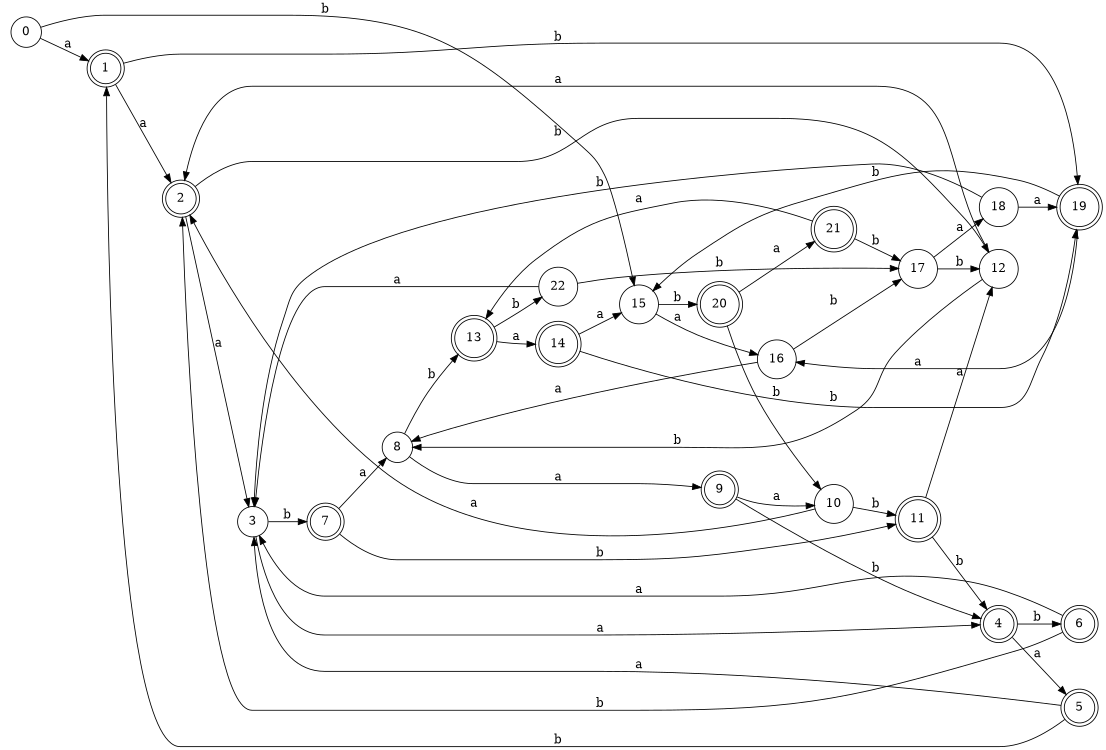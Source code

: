 digraph n19_8 {
__start0 [label="" shape="none"];

rankdir=LR;
size="8,5";

s0 [style="filled", color="black", fillcolor="white" shape="circle", label="0"];
s1 [style="rounded,filled", color="black", fillcolor="white" shape="doublecircle", label="1"];
s2 [style="rounded,filled", color="black", fillcolor="white" shape="doublecircle", label="2"];
s3 [style="filled", color="black", fillcolor="white" shape="circle", label="3"];
s4 [style="rounded,filled", color="black", fillcolor="white" shape="doublecircle", label="4"];
s5 [style="rounded,filled", color="black", fillcolor="white" shape="doublecircle", label="5"];
s6 [style="rounded,filled", color="black", fillcolor="white" shape="doublecircle", label="6"];
s7 [style="rounded,filled", color="black", fillcolor="white" shape="doublecircle", label="7"];
s8 [style="filled", color="black", fillcolor="white" shape="circle", label="8"];
s9 [style="rounded,filled", color="black", fillcolor="white" shape="doublecircle", label="9"];
s10 [style="filled", color="black", fillcolor="white" shape="circle", label="10"];
s11 [style="rounded,filled", color="black", fillcolor="white" shape="doublecircle", label="11"];
s12 [style="filled", color="black", fillcolor="white" shape="circle", label="12"];
s13 [style="rounded,filled", color="black", fillcolor="white" shape="doublecircle", label="13"];
s14 [style="rounded,filled", color="black", fillcolor="white" shape="doublecircle", label="14"];
s15 [style="filled", color="black", fillcolor="white" shape="circle", label="15"];
s16 [style="filled", color="black", fillcolor="white" shape="circle", label="16"];
s17 [style="filled", color="black", fillcolor="white" shape="circle", label="17"];
s18 [style="filled", color="black", fillcolor="white" shape="circle", label="18"];
s19 [style="rounded,filled", color="black", fillcolor="white" shape="doublecircle", label="19"];
s20 [style="rounded,filled", color="black", fillcolor="white" shape="doublecircle", label="20"];
s21 [style="rounded,filled", color="black", fillcolor="white" shape="doublecircle", label="21"];
s22 [style="filled", color="black", fillcolor="white" shape="circle", label="22"];
s0 -> s1 [label="a"];
s0 -> s15 [label="b"];
s1 -> s2 [label="a"];
s1 -> s19 [label="b"];
s2 -> s3 [label="a"];
s2 -> s12 [label="b"];
s3 -> s4 [label="a"];
s3 -> s7 [label="b"];
s4 -> s5 [label="a"];
s4 -> s6 [label="b"];
s5 -> s3 [label="a"];
s5 -> s1 [label="b"];
s6 -> s3 [label="a"];
s6 -> s2 [label="b"];
s7 -> s8 [label="a"];
s7 -> s11 [label="b"];
s8 -> s9 [label="a"];
s8 -> s13 [label="b"];
s9 -> s10 [label="a"];
s9 -> s4 [label="b"];
s10 -> s2 [label="a"];
s10 -> s11 [label="b"];
s11 -> s12 [label="a"];
s11 -> s4 [label="b"];
s12 -> s2 [label="a"];
s12 -> s8 [label="b"];
s13 -> s14 [label="a"];
s13 -> s22 [label="b"];
s14 -> s15 [label="a"];
s14 -> s19 [label="b"];
s15 -> s16 [label="a"];
s15 -> s20 [label="b"];
s16 -> s8 [label="a"];
s16 -> s17 [label="b"];
s17 -> s18 [label="a"];
s17 -> s12 [label="b"];
s18 -> s19 [label="a"];
s18 -> s3 [label="b"];
s19 -> s16 [label="a"];
s19 -> s15 [label="b"];
s20 -> s21 [label="a"];
s20 -> s10 [label="b"];
s21 -> s13 [label="a"];
s21 -> s17 [label="b"];
s22 -> s3 [label="a"];
s22 -> s17 [label="b"];

}